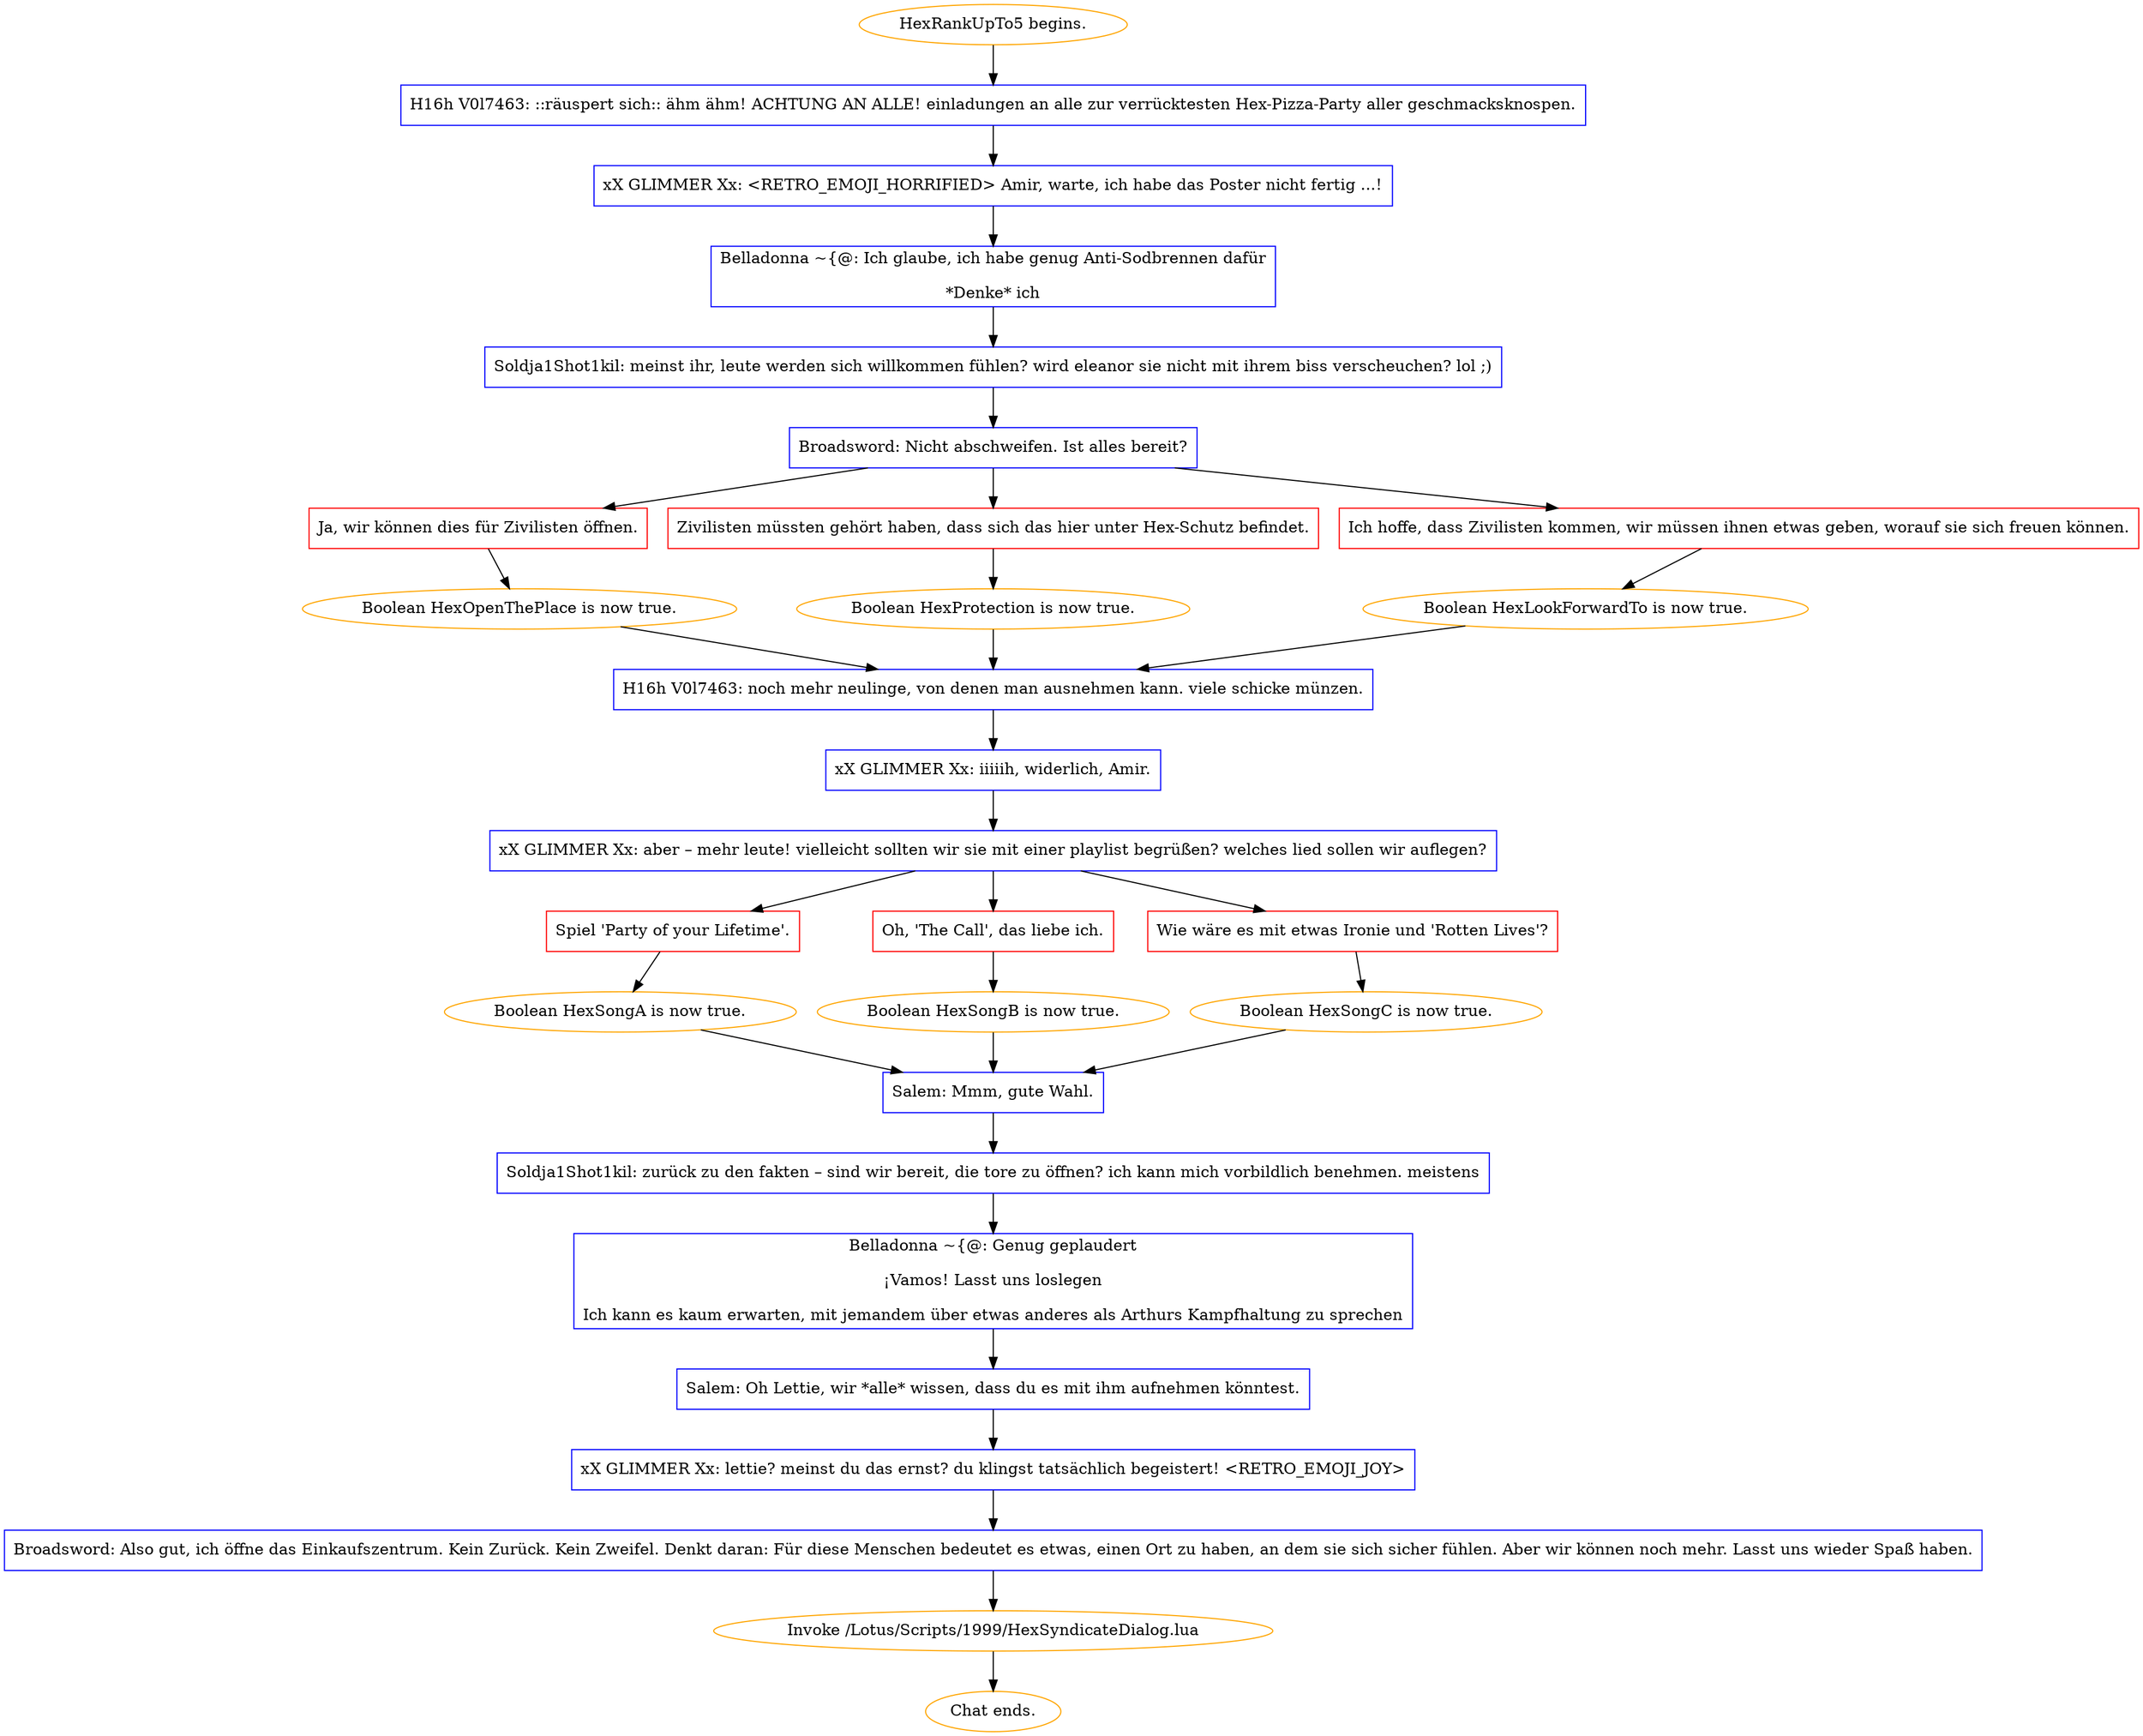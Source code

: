 digraph {
	"HexRankUpTo5 begins." [color=orange];
		"HexRankUpTo5 begins." -> j2334982509;
	j2334982509 [label="H16h V0l7463: ::räuspert sich:: ähm ähm! ACHTUNG AN ALLE! einladungen an alle zur verrücktesten Hex-Pizza-Party aller geschmacksknospen.",shape=box,color=blue];
		j2334982509 -> j2580473710;
	j2580473710 [label="xX GLIMMER Xx: <RETRO_EMOJI_HORRIFIED> Amir, warte, ich habe das Poster nicht fertig ...!",shape=box,color=blue];
		j2580473710 -> j4148237015;
	j4148237015 [label="Belladonna ~{@: Ich glaube, ich habe genug Anti-Sodbrennen dafür
*Denke* ich",shape=box,color=blue];
		j4148237015 -> j898739416;
	j898739416 [label="Soldja1Shot1kil: meinst ihr, leute werden sich willkommen fühlen? wird eleanor sie nicht mit ihrem biss verscheuchen? lol ;)",shape=box,color=blue];
		j898739416 -> j3855568852;
	j3855568852 [label="Broadsword: Nicht abschweifen. Ist alles bereit?",shape=box,color=blue];
		j3855568852 -> j2799256389;
		j3855568852 -> j2161838507;
		j3855568852 -> j2834154578;
	j2799256389 [label="Ja, wir können dies für Zivilisten öffnen.",shape=box,color=red];
		j2799256389 -> j3814427937;
	j2161838507 [label="Zivilisten müssten gehört haben, dass sich das hier unter Hex-Schutz befindet.",shape=box,color=red];
		j2161838507 -> j3249113213;
	j2834154578 [label="Ich hoffe, dass Zivilisten kommen, wir müssen ihnen etwas geben, worauf sie sich freuen können.",shape=box,color=red];
		j2834154578 -> j3562085661;
	j3814427937 [label="Boolean HexOpenThePlace is now true.",color=orange];
		j3814427937 -> j90791320;
	j3249113213 [label="Boolean HexProtection is now true.",color=orange];
		j3249113213 -> j90791320;
	j3562085661 [label="Boolean HexLookForwardTo is now true.",color=orange];
		j3562085661 -> j90791320;
	j90791320 [label="H16h V0l7463: noch mehr neulinge, von denen man ausnehmen kann. viele schicke münzen.",shape=box,color=blue];
		j90791320 -> j2901143551;
	j2901143551 [label="xX GLIMMER Xx: iiiiih, widerlich, Amir.",shape=box,color=blue];
		j2901143551 -> j3366891266;
	j3366891266 [label="xX GLIMMER Xx: aber – mehr leute! vielleicht sollten wir sie mit einer playlist begrüßen? welches lied sollen wir auflegen?",shape=box,color=blue];
		j3366891266 -> j1115728690;
		j3366891266 -> j2469066185;
		j3366891266 -> j1956429419;
	j1115728690 [label="Spiel 'Party of your Lifetime'.",shape=box,color=red];
		j1115728690 -> j156396720;
	j2469066185 [label="Oh, 'The Call', das liebe ich.",shape=box,color=red];
		j2469066185 -> j972012304;
	j1956429419 [label="Wie wäre es mit etwas Ironie und 'Rotten Lives'?",shape=box,color=red];
		j1956429419 -> j2417929051;
	j156396720 [label="Boolean HexSongA is now true.",color=orange];
		j156396720 -> j4135325379;
	j972012304 [label="Boolean HexSongB is now true.",color=orange];
		j972012304 -> j4135325379;
	j2417929051 [label="Boolean HexSongC is now true.",color=orange];
		j2417929051 -> j4135325379;
	j4135325379 [label="Salem: Mmm, gute Wahl.",shape=box,color=blue];
		j4135325379 -> j4004579217;
	j4004579217 [label="Soldja1Shot1kil: zurück zu den fakten – sind wir bereit, die tore zu öffnen? ich kann mich vorbildlich benehmen. meistens",shape=box,color=blue];
		j4004579217 -> j1018745416;
	j1018745416 [label="Belladonna ~{@: Genug geplaudert
¡Vamos! Lasst uns loslegen
Ich kann es kaum erwarten, mit jemandem über etwas anderes als Arthurs Kampfhaltung zu sprechen",shape=box,color=blue];
		j1018745416 -> j2653513426;
	j2653513426 [label="Salem: Oh Lettie, wir *alle* wissen, dass du es mit ihm aufnehmen könntest.",shape=box,color=blue];
		j2653513426 -> j1030380998;
	j1030380998 [label="xX GLIMMER Xx: lettie? meinst du das ernst? du klingst tatsächlich begeistert! <RETRO_EMOJI_JOY>",shape=box,color=blue];
		j1030380998 -> j337421391;
	j337421391 [label="Broadsword: Also gut, ich öffne das Einkaufszentrum. Kein Zurück. Kein Zweifel. Denkt daran: Für diese Menschen bedeutet es etwas, einen Ort zu haben, an dem sie sich sicher fühlen. Aber wir können noch mehr. Lasst uns wieder Spaß haben.",shape=box,color=blue];
		j337421391 -> j2375408662;
	j2375408662 [label="Invoke /Lotus/Scripts/1999/HexSyndicateDialog.lua",color=orange];
		j2375408662 -> "Chat ends.";
	"Chat ends." [color=orange];
}